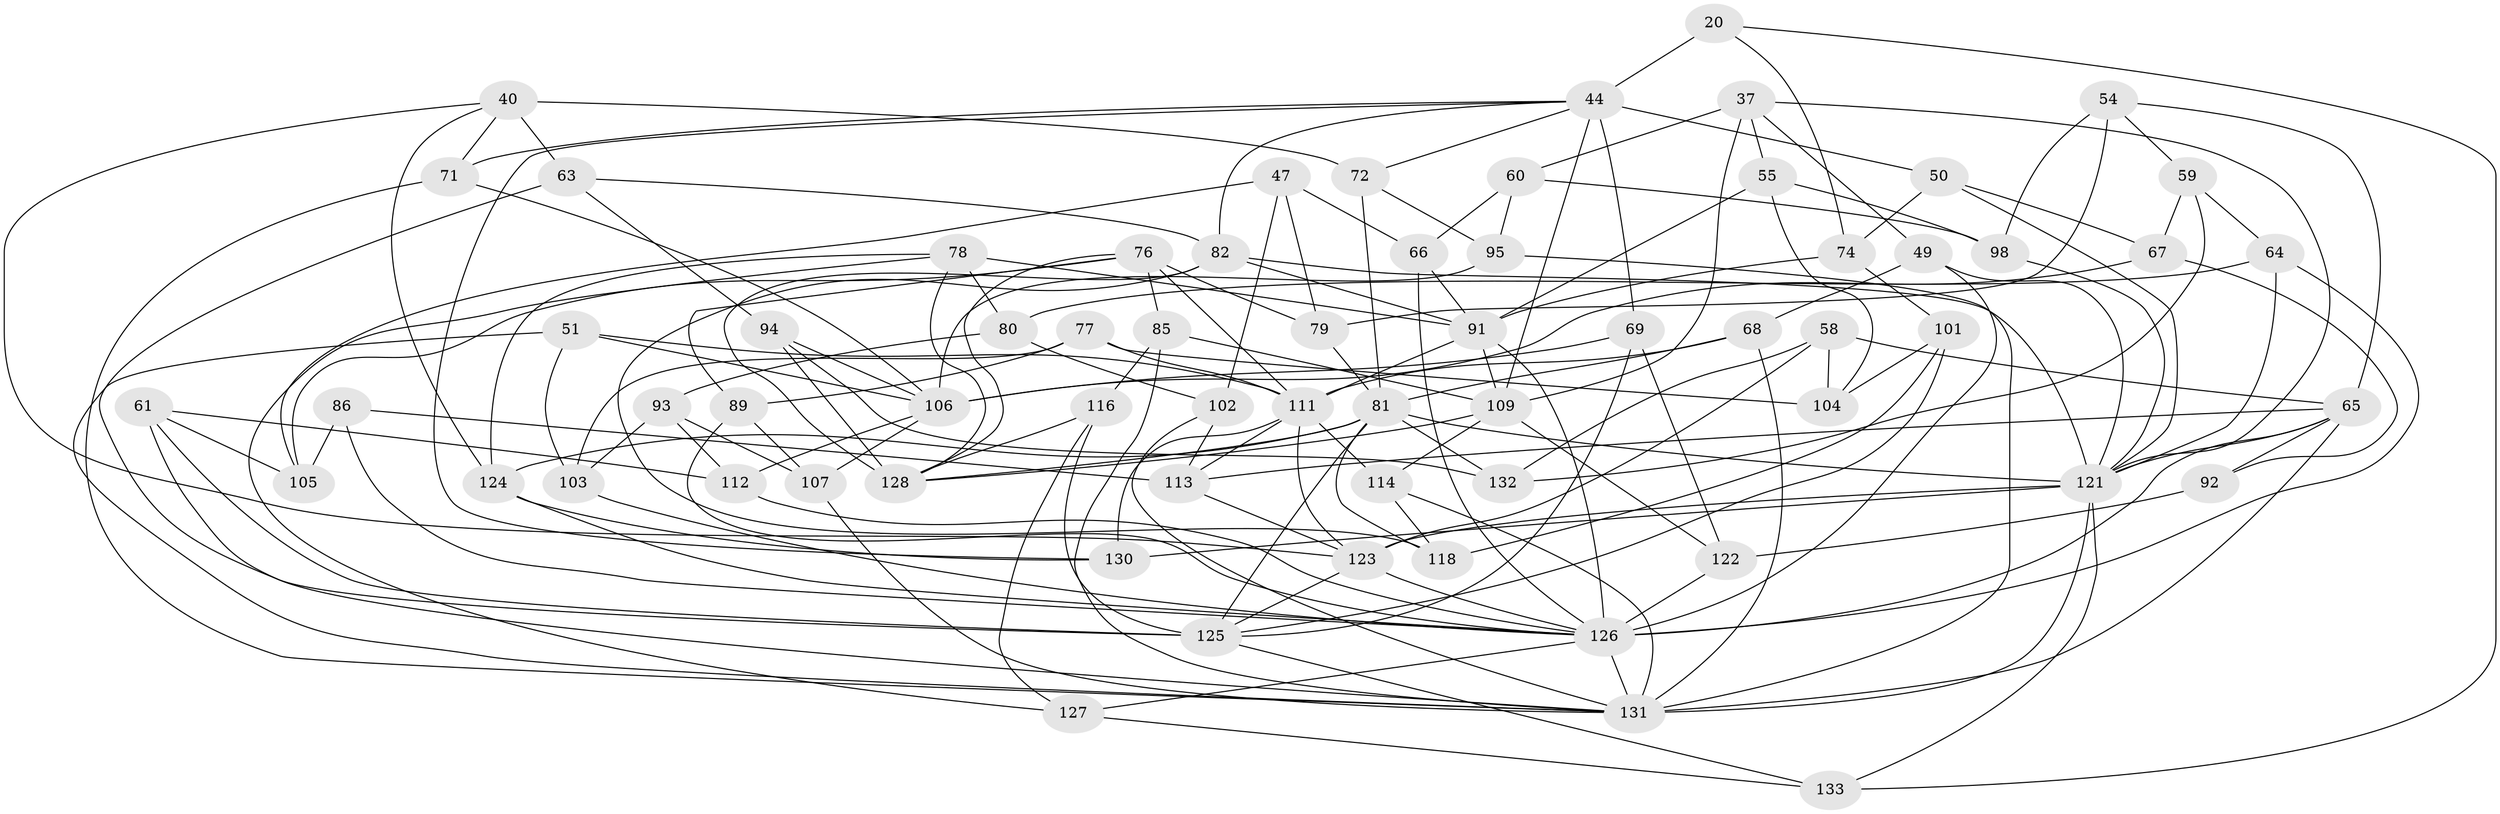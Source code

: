 // original degree distribution, {4: 1.0}
// Generated by graph-tools (version 1.1) at 2025/01/03/04/25 22:01:27]
// undirected, 66 vertices, 167 edges
graph export_dot {
graph [start="1"]
  node [color=gray90,style=filled];
  20;
  37 [super="+22"];
  40 [super="+31"];
  44 [super="+41+11"];
  47;
  49 [super="+28"];
  50;
  51;
  54;
  55;
  58;
  59;
  60;
  61;
  63;
  64;
  65 [super="+17+38"];
  66;
  67;
  68 [super="+15"];
  69;
  71;
  72 [super="+2"];
  74;
  76 [super="+34"];
  77;
  78 [super="+46"];
  79;
  80;
  81 [super="+1+14+53"];
  82 [super="+32"];
  85;
  86;
  89;
  91 [super="+62+5+75"];
  92;
  93;
  94;
  95;
  98;
  101;
  102;
  103;
  104;
  105;
  106 [super="+8+57"];
  107;
  109 [super="+56+100"];
  111 [super="+97"];
  112;
  113 [super="+12"];
  114 [super="+10"];
  116;
  118;
  121 [super="+48+120"];
  122 [super="+83"];
  123 [super="+108+110"];
  124 [super="+84"];
  125 [super="+18+115"];
  126 [super="+35+45+70+99"];
  127;
  128 [super="+39+119"];
  130;
  131 [super="+129"];
  132;
  133;
  20 -- 133;
  20 -- 74;
  20 -- 44 [weight=2];
  37 -- 49;
  37 -- 55;
  37 -- 60;
  37 -- 109 [weight=2];
  37 -- 121;
  40 -- 71;
  40 -- 63;
  40 -- 72 [weight=2];
  40 -- 123;
  40 -- 124;
  44 -- 50;
  44 -- 69;
  44 -- 72;
  44 -- 109 [weight=2];
  44 -- 71;
  44 -- 130;
  44 -- 82;
  47 -- 105;
  47 -- 66;
  47 -- 79;
  47 -- 102;
  49 -- 126 [weight=3];
  49 -- 68;
  49 -- 121;
  50 -- 74;
  50 -- 67;
  50 -- 121;
  51 -- 103;
  51 -- 106;
  51 -- 111;
  51 -- 131;
  54 -- 59;
  54 -- 79;
  54 -- 65;
  54 -- 98;
  55 -- 98;
  55 -- 104;
  55 -- 91;
  58 -- 132;
  58 -- 104;
  58 -- 65;
  58 -- 123;
  59 -- 132;
  59 -- 67;
  59 -- 64;
  60 -- 95;
  60 -- 66;
  60 -- 98;
  61 -- 105;
  61 -- 112;
  61 -- 125;
  61 -- 131;
  63 -- 94;
  63 -- 125;
  63 -- 82;
  64 -- 80;
  64 -- 126;
  64 -- 121;
  65 -- 92;
  65 -- 113;
  65 -- 121 [weight=2];
  65 -- 126;
  65 -- 131;
  66 -- 91;
  66 -- 126;
  67 -- 92;
  67 -- 106;
  68 -- 81;
  68 -- 111;
  68 -- 131 [weight=3];
  69 -- 122;
  69 -- 106;
  69 -- 125;
  71 -- 106;
  71 -- 131;
  72 -- 81 [weight=2];
  72 -- 95;
  74 -- 101;
  74 -- 91;
  76 -- 89;
  76 -- 105;
  76 -- 111 [weight=3];
  76 -- 85;
  76 -- 79;
  76 -- 128;
  77 -- 103;
  77 -- 104;
  77 -- 89;
  77 -- 111;
  78 -- 124;
  78 -- 91 [weight=2];
  78 -- 80;
  78 -- 127;
  78 -- 128;
  79 -- 81;
  80 -- 102;
  80 -- 93;
  81 -- 118;
  81 -- 128;
  81 -- 132;
  81 -- 125;
  81 -- 124;
  81 -- 121;
  82 -- 121 [weight=3];
  82 -- 91;
  82 -- 118;
  82 -- 128;
  85 -- 116;
  85 -- 109;
  85 -- 131;
  86 -- 105;
  86 -- 113 [weight=2];
  86 -- 126;
  89 -- 107;
  89 -- 126;
  91 -- 111 [weight=2];
  91 -- 109 [weight=2];
  91 -- 126 [weight=2];
  92 -- 122 [weight=2];
  93 -- 112;
  93 -- 107;
  93 -- 103;
  94 -- 132;
  94 -- 106;
  94 -- 128;
  95 -- 106;
  95 -- 131;
  98 -- 121;
  101 -- 104;
  101 -- 118;
  101 -- 125;
  102 -- 113;
  102 -- 131;
  103 -- 126;
  106 -- 107;
  106 -- 112;
  107 -- 131;
  109 -- 114 [weight=3];
  109 -- 122 [weight=2];
  109 -- 128 [weight=2];
  111 -- 114;
  111 -- 130;
  111 -- 113;
  111 -- 123;
  112 -- 126;
  113 -- 123;
  114 -- 131 [weight=3];
  114 -- 118;
  116 -- 125;
  116 -- 127;
  116 -- 128;
  121 -- 130;
  121 -- 123 [weight=4];
  121 -- 131;
  121 -- 133;
  122 -- 126;
  123 -- 125;
  123 -- 126;
  124 -- 126 [weight=2];
  124 -- 130;
  125 -- 133;
  126 -- 127;
  126 -- 131 [weight=3];
  127 -- 133;
}
